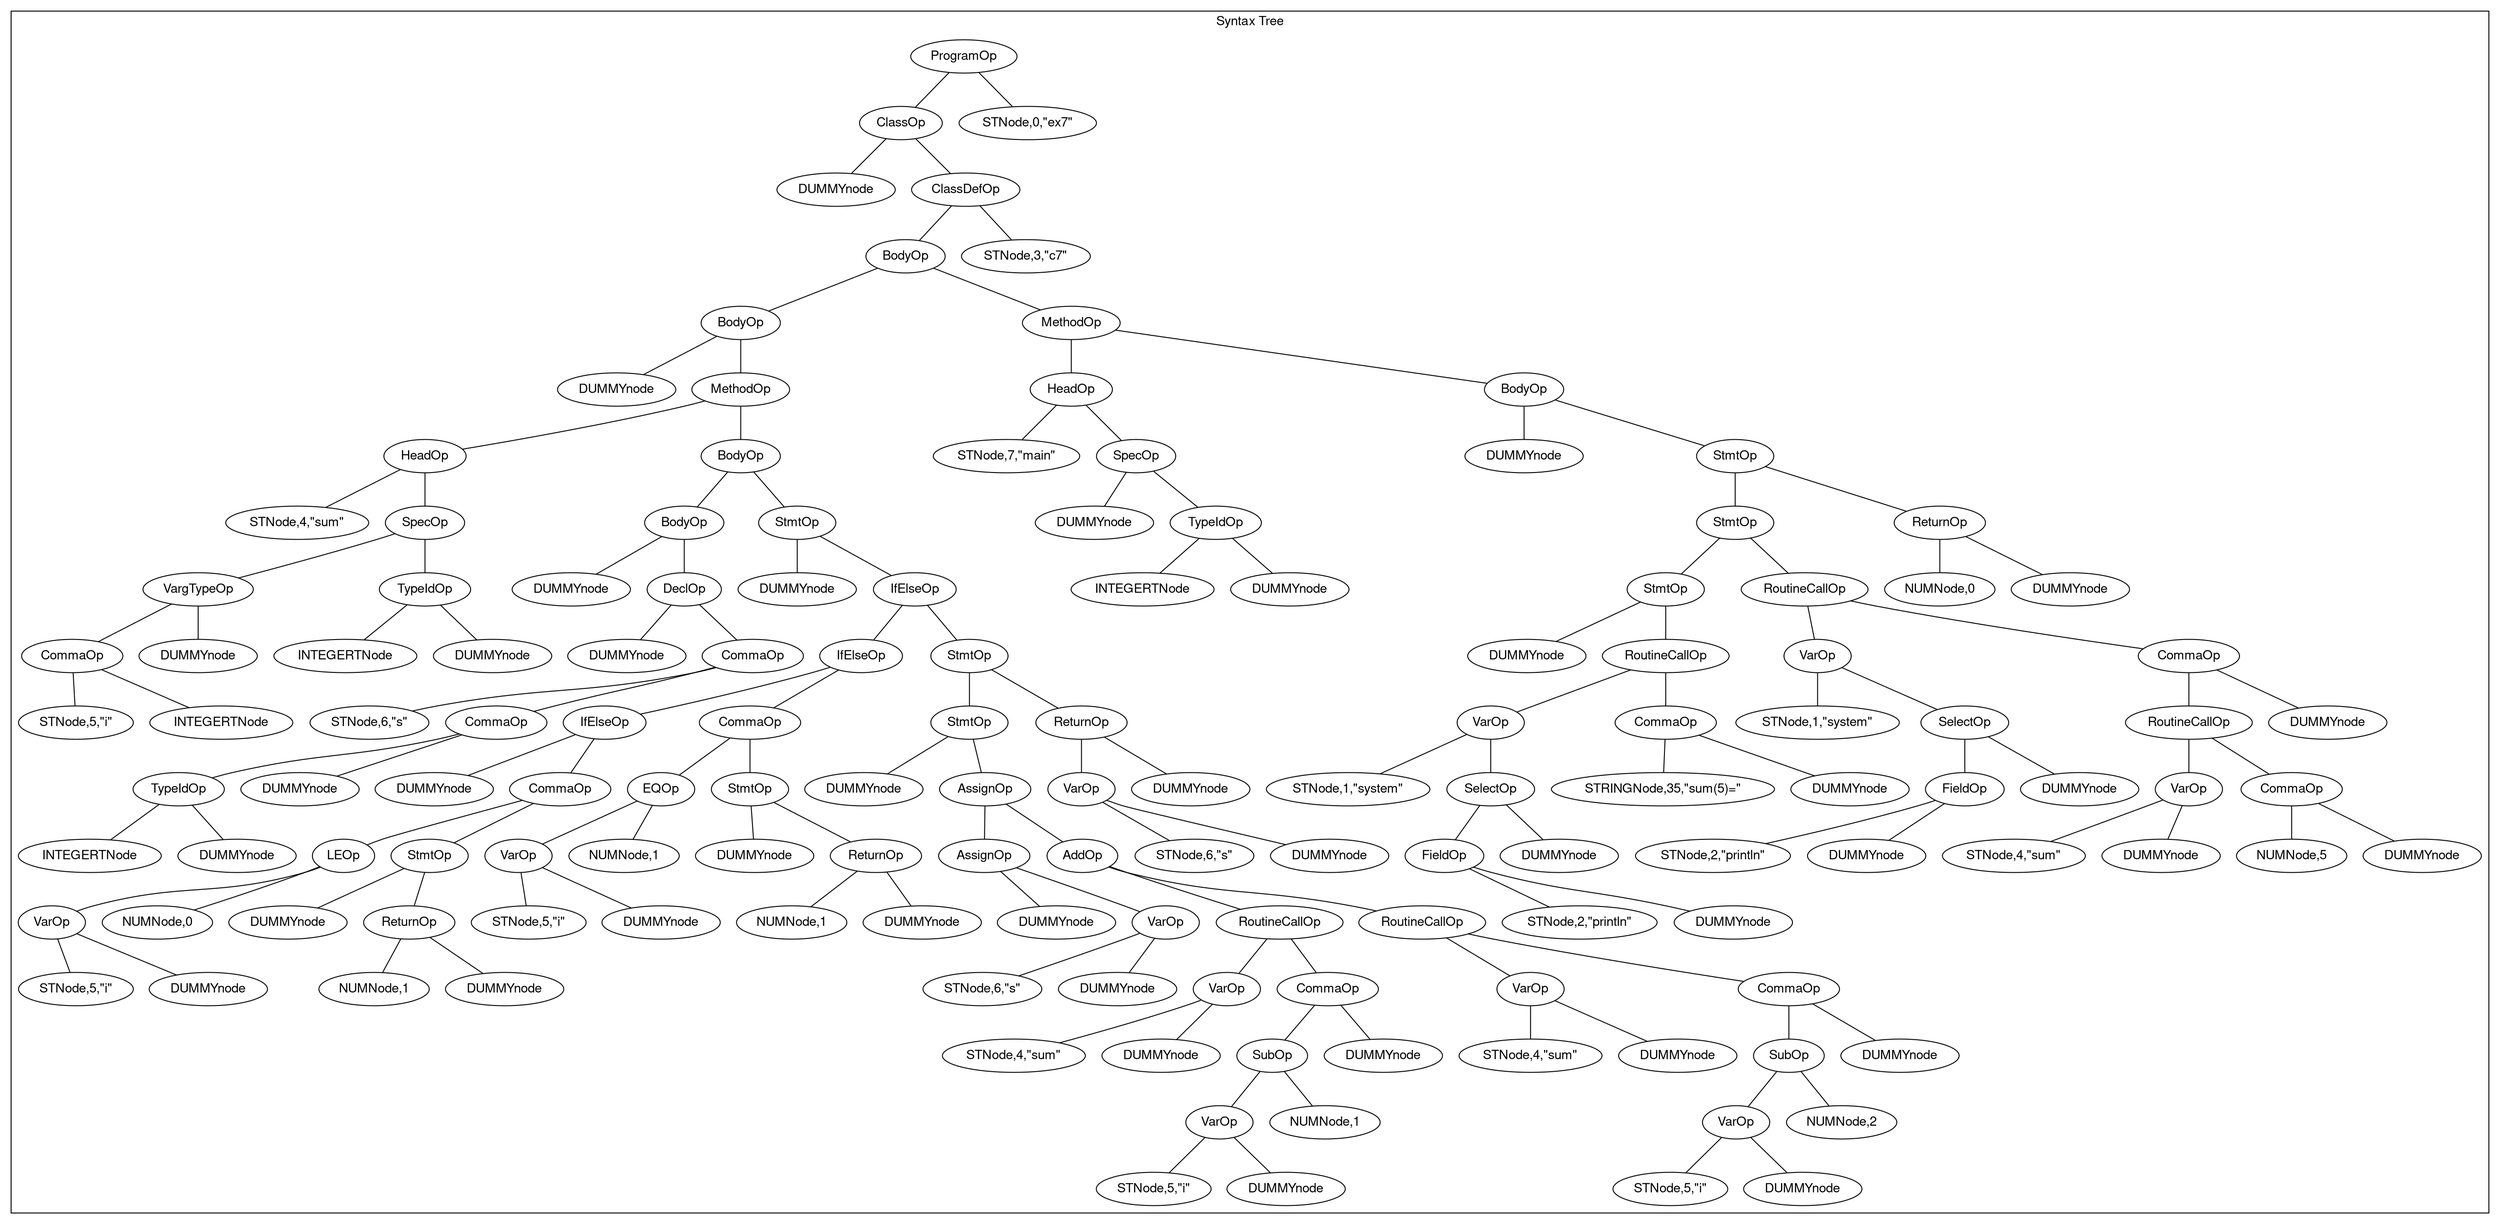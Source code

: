 graph "" 
   { 
   fontname="Helvetica,Arial,sans-serif" 
   node [fontname="Helvetica,Arial,sans-serif"] 
   edge [fontname="Helvetica,Arial,sans-serif"] 
   
   subgraph cluster01 
   { 
   label="Syntax Tree" 
   n [label="ProgramOp"] ;
   n0 [label="ClassOp"] ;
   n -- n0 ;
   n00 [label="DUMMYnode"] ;
   n0 -- n00 ;
   n01 [label="ClassDefOp"] ;
   n0 -- n01 ;
   n010 [label="BodyOp"] ;
   n01 -- n010 ;
   n0100 [label="BodyOp"] ;
   n010 -- n0100 ;
   n01000 [label="DUMMYnode"] ;
   n0100 -- n01000 ;
   n01001 [label="MethodOp"] ;
   n0100 -- n01001 ;
   n010010 [label="HeadOp"] ;
   n01001 -- n010010 ;
   n0100100 [label="STNode,4,\"sum\""] ;
   n010010 -- n0100100 ;
   n0100101 [label="SpecOp"] ;
   n010010 -- n0100101 ;
   n01001010 [label="VargTypeOp"] ;
   n0100101 -- n01001010 ;
   n010010100 [label="CommaOp"] ;
   n01001010 -- n010010100 ;
   n0100101000 [label="STNode,5,\"i\""] ;
   n010010100 -- n0100101000 ;
   n0100101001 [label="INTEGERTNode"] ;
   n010010100 -- n0100101001 ;
   n010010101 [label="DUMMYnode"] ;
   n01001010 -- n010010101 ;
   n01001011 [label="TypeIdOp"] ;
   n0100101 -- n01001011 ;
   n010010110 [label="INTEGERTNode"] ;
   n01001011 -- n010010110 ;
   n010010111 [label="DUMMYnode"] ;
   n01001011 -- n010010111 ;
   n010011 [label="BodyOp"] ;
   n01001 -- n010011 ;
   n0100110 [label="BodyOp"] ;
   n010011 -- n0100110 ;
   n01001100 [label="DUMMYnode"] ;
   n0100110 -- n01001100 ;
   n01001101 [label="DeclOp"] ;
   n0100110 -- n01001101 ;
   n010011010 [label="DUMMYnode"] ;
   n01001101 -- n010011010 ;
   n010011011 [label="CommaOp"] ;
   n01001101 -- n010011011 ;
   n0100110110 [label="STNode,6,\"s\""] ;
   n010011011 -- n0100110110 ;
   n0100110111 [label="CommaOp"] ;
   n010011011 -- n0100110111 ;
   n01001101110 [label="TypeIdOp"] ;
   n0100110111 -- n01001101110 ;
   n010011011100 [label="INTEGERTNode"] ;
   n01001101110 -- n010011011100 ;
   n010011011101 [label="DUMMYnode"] ;
   n01001101110 -- n010011011101 ;
   n01001101111 [label="DUMMYnode"] ;
   n0100110111 -- n01001101111 ;
   n0100111 [label="StmtOp"] ;
   n010011 -- n0100111 ;
   n01001110 [label="DUMMYnode"] ;
   n0100111 -- n01001110 ;
   n01001111 [label="IfElseOp"] ;
   n0100111 -- n01001111 ;
   n010011110 [label="IfElseOp"] ;
   n01001111 -- n010011110 ;
   n0100111100 [label="IfElseOp"] ;
   n010011110 -- n0100111100 ;
   n01001111000 [label="DUMMYnode"] ;
   n0100111100 -- n01001111000 ;
   n01001111001 [label="CommaOp"] ;
   n0100111100 -- n01001111001 ;
   n010011110010 [label="LEOp"] ;
   n01001111001 -- n010011110010 ;
   n0100111100100 [label="VarOp"] ;
   n010011110010 -- n0100111100100 ;
   n01001111001000 [label="STNode,5,\"i\""] ;
   n0100111100100 -- n01001111001000 ;
   n01001111001001 [label="DUMMYnode"] ;
   n0100111100100 -- n01001111001001 ;
   n0100111100101 [label="NUMNode,0"] ;
   n010011110010 -- n0100111100101 ;
   n010011110011 [label="StmtOp"] ;
   n01001111001 -- n010011110011 ;
   n0100111100110 [label="DUMMYnode"] ;
   n010011110011 -- n0100111100110 ;
   n0100111100111 [label="ReturnOp"] ;
   n010011110011 -- n0100111100111 ;
   n01001111001110 [label="NUMNode,1"] ;
   n0100111100111 -- n01001111001110 ;
   n01001111001111 [label="DUMMYnode"] ;
   n0100111100111 -- n01001111001111 ;
   n0100111101 [label="CommaOp"] ;
   n010011110 -- n0100111101 ;
   n01001111010 [label="EQOp"] ;
   n0100111101 -- n01001111010 ;
   n010011110100 [label="VarOp"] ;
   n01001111010 -- n010011110100 ;
   n0100111101000 [label="STNode,5,\"i\""] ;
   n010011110100 -- n0100111101000 ;
   n0100111101001 [label="DUMMYnode"] ;
   n010011110100 -- n0100111101001 ;
   n010011110101 [label="NUMNode,1"] ;
   n01001111010 -- n010011110101 ;
   n01001111011 [label="StmtOp"] ;
   n0100111101 -- n01001111011 ;
   n010011110110 [label="DUMMYnode"] ;
   n01001111011 -- n010011110110 ;
   n010011110111 [label="ReturnOp"] ;
   n01001111011 -- n010011110111 ;
   n0100111101110 [label="NUMNode,1"] ;
   n010011110111 -- n0100111101110 ;
   n0100111101111 [label="DUMMYnode"] ;
   n010011110111 -- n0100111101111 ;
   n010011111 [label="StmtOp"] ;
   n01001111 -- n010011111 ;
   n0100111110 [label="StmtOp"] ;
   n010011111 -- n0100111110 ;
   n01001111100 [label="DUMMYnode"] ;
   n0100111110 -- n01001111100 ;
   n01001111101 [label="AssignOp"] ;
   n0100111110 -- n01001111101 ;
   n010011111010 [label="AssignOp"] ;
   n01001111101 -- n010011111010 ;
   n0100111110100 [label="DUMMYnode"] ;
   n010011111010 -- n0100111110100 ;
   n0100111110101 [label="VarOp"] ;
   n010011111010 -- n0100111110101 ;
   n01001111101010 [label="STNode,6,\"s\""] ;
   n0100111110101 -- n01001111101010 ;
   n01001111101011 [label="DUMMYnode"] ;
   n0100111110101 -- n01001111101011 ;
   n010011111011 [label="AddOp"] ;
   n01001111101 -- n010011111011 ;
   n0100111110110 [label="RoutineCallOp"] ;
   n010011111011 -- n0100111110110 ;
   n01001111101100 [label="VarOp"] ;
   n0100111110110 -- n01001111101100 ;
   n010011111011000 [label="STNode,4,\"sum\""] ;
   n01001111101100 -- n010011111011000 ;
   n010011111011001 [label="DUMMYnode"] ;
   n01001111101100 -- n010011111011001 ;
   n01001111101101 [label="CommaOp"] ;
   n0100111110110 -- n01001111101101 ;
   n010011111011010 [label="SubOp"] ;
   n01001111101101 -- n010011111011010 ;
   n0100111110110100 [label="VarOp"] ;
   n010011111011010 -- n0100111110110100 ;
   n01001111101101000 [label="STNode,5,\"i\""] ;
   n0100111110110100 -- n01001111101101000 ;
   n01001111101101001 [label="DUMMYnode"] ;
   n0100111110110100 -- n01001111101101001 ;
   n0100111110110101 [label="NUMNode,1"] ;
   n010011111011010 -- n0100111110110101 ;
   n010011111011011 [label="DUMMYnode"] ;
   n01001111101101 -- n010011111011011 ;
   n0100111110111 [label="RoutineCallOp"] ;
   n010011111011 -- n0100111110111 ;
   n01001111101110 [label="VarOp"] ;
   n0100111110111 -- n01001111101110 ;
   n010011111011100 [label="STNode,4,\"sum\""] ;
   n01001111101110 -- n010011111011100 ;
   n010011111011101 [label="DUMMYnode"] ;
   n01001111101110 -- n010011111011101 ;
   n01001111101111 [label="CommaOp"] ;
   n0100111110111 -- n01001111101111 ;
   n010011111011110 [label="SubOp"] ;
   n01001111101111 -- n010011111011110 ;
   n0100111110111100 [label="VarOp"] ;
   n010011111011110 -- n0100111110111100 ;
   n01001111101111000 [label="STNode,5,\"i\""] ;
   n0100111110111100 -- n01001111101111000 ;
   n01001111101111001 [label="DUMMYnode"] ;
   n0100111110111100 -- n01001111101111001 ;
   n0100111110111101 [label="NUMNode,2"] ;
   n010011111011110 -- n0100111110111101 ;
   n010011111011111 [label="DUMMYnode"] ;
   n01001111101111 -- n010011111011111 ;
   n0100111111 [label="ReturnOp"] ;
   n010011111 -- n0100111111 ;
   n01001111110 [label="VarOp"] ;
   n0100111111 -- n01001111110 ;
   n010011111100 [label="STNode,6,\"s\""] ;
   n01001111110 -- n010011111100 ;
   n010011111101 [label="DUMMYnode"] ;
   n01001111110 -- n010011111101 ;
   n01001111111 [label="DUMMYnode"] ;
   n0100111111 -- n01001111111 ;
   n0101 [label="MethodOp"] ;
   n010 -- n0101 ;
   n01010 [label="HeadOp"] ;
   n0101 -- n01010 ;
   n010100 [label="STNode,7,\"main\""] ;
   n01010 -- n010100 ;
   n010101 [label="SpecOp"] ;
   n01010 -- n010101 ;
   n0101010 [label="DUMMYnode"] ;
   n010101 -- n0101010 ;
   n0101011 [label="TypeIdOp"] ;
   n010101 -- n0101011 ;
   n01010110 [label="INTEGERTNode"] ;
   n0101011 -- n01010110 ;
   n01010111 [label="DUMMYnode"] ;
   n0101011 -- n01010111 ;
   n01011 [label="BodyOp"] ;
   n0101 -- n01011 ;
   n010110 [label="DUMMYnode"] ;
   n01011 -- n010110 ;
   n010111 [label="StmtOp"] ;
   n01011 -- n010111 ;
   n0101110 [label="StmtOp"] ;
   n010111 -- n0101110 ;
   n01011100 [label="StmtOp"] ;
   n0101110 -- n01011100 ;
   n010111000 [label="DUMMYnode"] ;
   n01011100 -- n010111000 ;
   n010111001 [label="RoutineCallOp"] ;
   n01011100 -- n010111001 ;
   n0101110010 [label="VarOp"] ;
   n010111001 -- n0101110010 ;
   n01011100100 [label="STNode,1,\"system\""] ;
   n0101110010 -- n01011100100 ;
   n01011100101 [label="SelectOp"] ;
   n0101110010 -- n01011100101 ;
   n010111001010 [label="FieldOp"] ;
   n01011100101 -- n010111001010 ;
   n0101110010100 [label="STNode,2,\"println\""] ;
   n010111001010 -- n0101110010100 ;
   n0101110010101 [label="DUMMYnode"] ;
   n010111001010 -- n0101110010101 ;
   n010111001011 [label="DUMMYnode"] ;
   n01011100101 -- n010111001011 ;
   n0101110011 [label="CommaOp"] ;
   n010111001 -- n0101110011 ;
   n01011100110 [label="STRINGNode,35,\"sum(5)=\""] ;
   n0101110011 -- n01011100110 ;
   n01011100111 [label="DUMMYnode"] ;
   n0101110011 -- n01011100111 ;
   n01011101 [label="RoutineCallOp"] ;
   n0101110 -- n01011101 ;
   n010111010 [label="VarOp"] ;
   n01011101 -- n010111010 ;
   n0101110100 [label="STNode,1,\"system\""] ;
   n010111010 -- n0101110100 ;
   n0101110101 [label="SelectOp"] ;
   n010111010 -- n0101110101 ;
   n01011101010 [label="FieldOp"] ;
   n0101110101 -- n01011101010 ;
   n010111010100 [label="STNode,2,\"println\""] ;
   n01011101010 -- n010111010100 ;
   n010111010101 [label="DUMMYnode"] ;
   n01011101010 -- n010111010101 ;
   n01011101011 [label="DUMMYnode"] ;
   n0101110101 -- n01011101011 ;
   n010111011 [label="CommaOp"] ;
   n01011101 -- n010111011 ;
   n0101110110 [label="RoutineCallOp"] ;
   n010111011 -- n0101110110 ;
   n01011101100 [label="VarOp"] ;
   n0101110110 -- n01011101100 ;
   n010111011000 [label="STNode,4,\"sum\""] ;
   n01011101100 -- n010111011000 ;
   n010111011001 [label="DUMMYnode"] ;
   n01011101100 -- n010111011001 ;
   n01011101101 [label="CommaOp"] ;
   n0101110110 -- n01011101101 ;
   n010111011010 [label="NUMNode,5"] ;
   n01011101101 -- n010111011010 ;
   n010111011011 [label="DUMMYnode"] ;
   n01011101101 -- n010111011011 ;
   n0101110111 [label="DUMMYnode"] ;
   n010111011 -- n0101110111 ;
   n0101111 [label="ReturnOp"] ;
   n010111 -- n0101111 ;
   n01011110 [label="NUMNode,0"] ;
   n0101111 -- n01011110 ;
   n01011111 [label="DUMMYnode"] ;
   n0101111 -- n01011111 ;
   n011 [label="STNode,3,\"c7\""] ;
   n01 -- n011 ;
   n1 [label="STNode,0,\"ex7\""] ;
   n -- n1 ;
   } 
   } 
